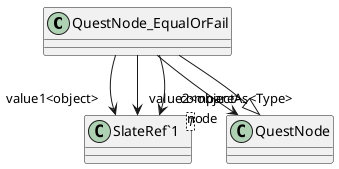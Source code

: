 @startuml
class QuestNode_EqualOrFail {
}
class "SlateRef`1"<T> {
}
QuestNode <|-- QuestNode_EqualOrFail
QuestNode_EqualOrFail --> "value1<object>" "SlateRef`1"
QuestNode_EqualOrFail --> "value2<object>" "SlateRef`1"
QuestNode_EqualOrFail --> "compareAs<Type>" "SlateRef`1"
QuestNode_EqualOrFail --> "node" QuestNode
@enduml

